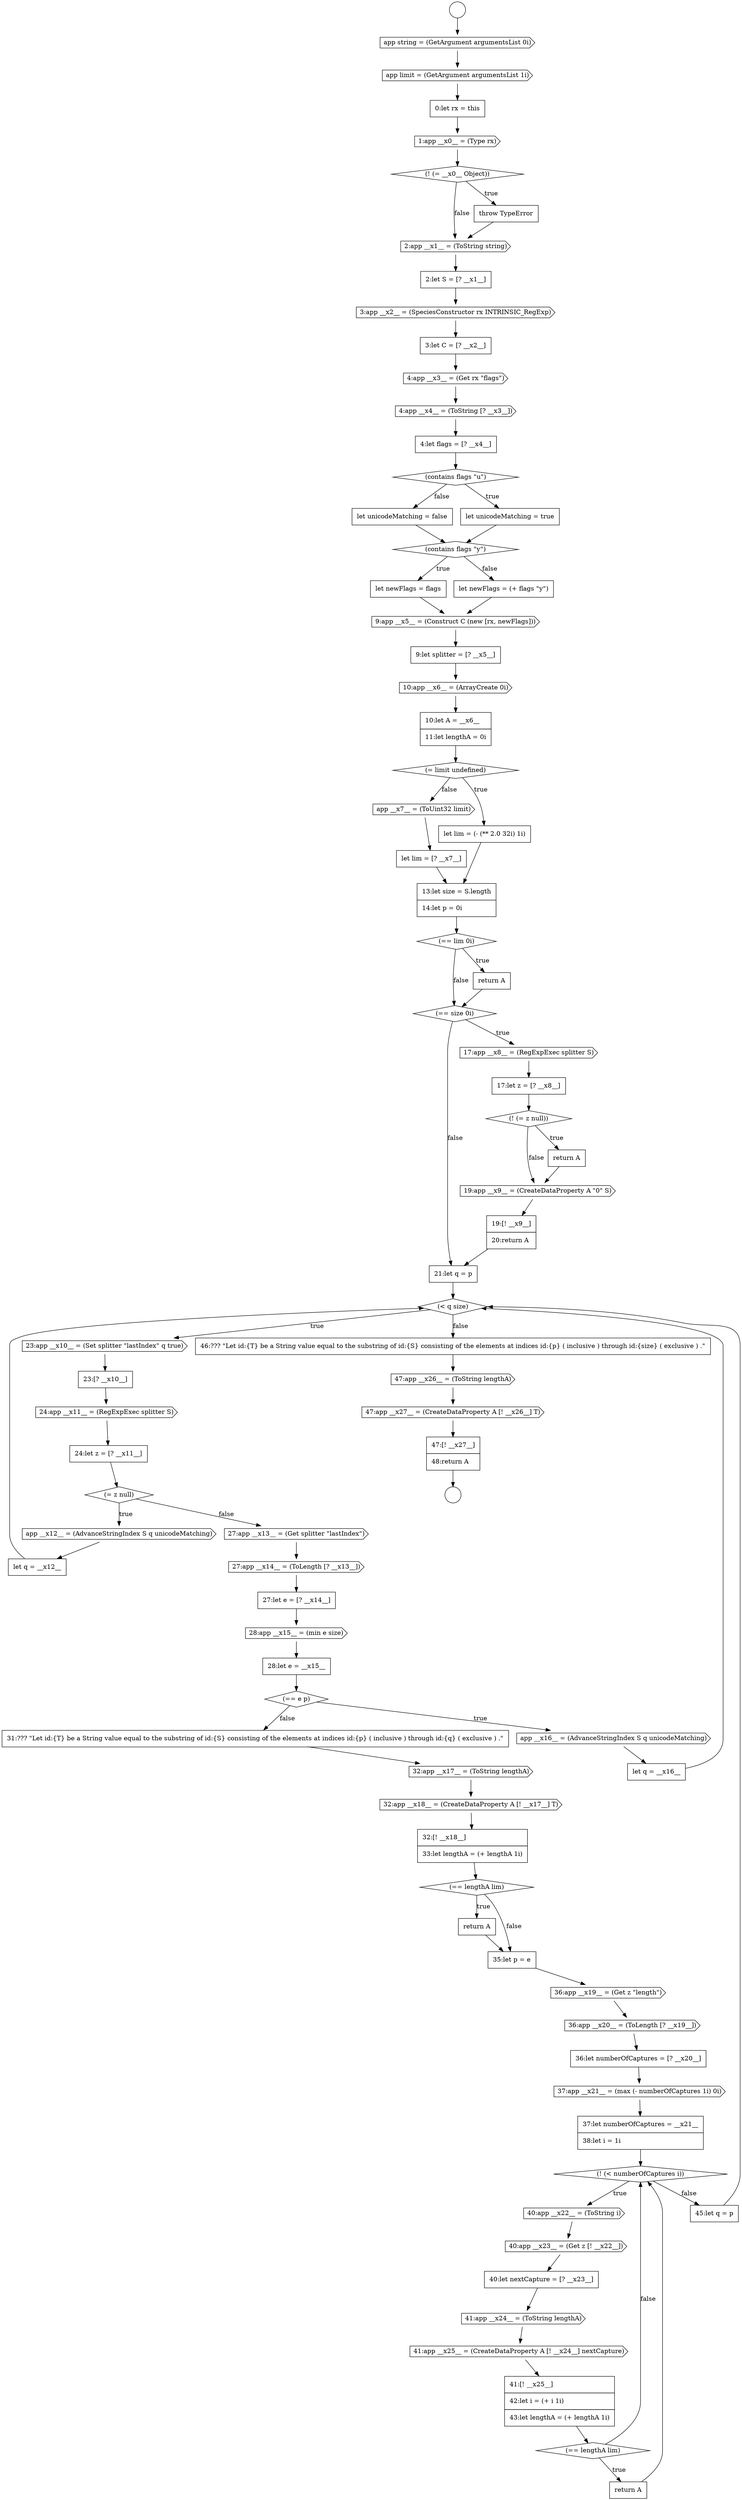 digraph {
  node13283 [shape=diamond, label=<<font color="black">(= limit undefined)</font>> color="black" fillcolor="white" style=filled]
  node13287 [shape=none, margin=0, label=<<font color="black">
    <table border="0" cellborder="1" cellspacing="0" cellpadding="10">
      <tr><td align="left">13:let size = S.length</td></tr>
      <tr><td align="left">14:let p = 0i</td></tr>
    </table>
  </font>> color="black" fillcolor="white" style=filled]
  node13305 [shape=none, margin=0, label=<<font color="black">
    <table border="0" cellborder="1" cellspacing="0" cellpadding="10">
      <tr><td align="left">let q = __x12__</td></tr>
    </table>
  </font>> color="black" fillcolor="white" style=filled]
  node13297 [shape=none, margin=0, label=<<font color="black">
    <table border="0" cellborder="1" cellspacing="0" cellpadding="10">
      <tr><td align="left">21:let q = p</td></tr>
    </table>
  </font>> color="black" fillcolor="white" style=filled]
  node13326 [shape=diamond, label=<<font color="black">(! (&lt; numberOfCaptures i))</font>> color="black" fillcolor="white" style=filled]
  node13334 [shape=none, margin=0, label=<<font color="black">
    <table border="0" cellborder="1" cellspacing="0" cellpadding="10">
      <tr><td align="left">return A</td></tr>
    </table>
  </font>> color="black" fillcolor="white" style=filled]
  node13299 [shape=cds, label=<<font color="black">23:app __x10__ = (Set splitter &quot;lastIndex&quot; q true)</font>> color="black" fillcolor="white" style=filled]
  node13266 [shape=cds, label=<<font color="black">2:app __x1__ = (ToString string)</font>> color="black" fillcolor="white" style=filled]
  node13321 [shape=cds, label=<<font color="black">36:app __x19__ = (Get z &quot;length&quot;)</font>> color="black" fillcolor="white" style=filled]
  node13302 [shape=none, margin=0, label=<<font color="black">
    <table border="0" cellborder="1" cellspacing="0" cellpadding="10">
      <tr><td align="left">24:let z = [? __x11__]</td></tr>
    </table>
  </font>> color="black" fillcolor="white" style=filled]
  node13317 [shape=none, margin=0, label=<<font color="black">
    <table border="0" cellborder="1" cellspacing="0" cellpadding="10">
      <tr><td align="left">32:[! __x18__]</td></tr>
      <tr><td align="left">33:let lengthA = (+ lengthA 1i)</td></tr>
    </table>
  </font>> color="black" fillcolor="white" style=filled]
  node13276 [shape=diamond, label=<<font color="black">(contains flags &quot;y&quot;)</font>> color="black" fillcolor="white" style=filled]
  node13270 [shape=cds, label=<<font color="black">4:app __x3__ = (Get rx &quot;flags&quot;)</font>> color="black" fillcolor="white" style=filled]
  node13298 [shape=diamond, label=<<font color="black">(&lt; q size)</font>> color="black" fillcolor="white" style=filled]
  node13258 [shape=circle label=" " color="black" fillcolor="white" style=filled]
  node13313 [shape=none, margin=0, label=<<font color="black">
    <table border="0" cellborder="1" cellspacing="0" cellpadding="10">
      <tr><td align="left">let q = __x16__</td></tr>
    </table>
  </font>> color="black" fillcolor="white" style=filled]
  node13280 [shape=none, margin=0, label=<<font color="black">
    <table border="0" cellborder="1" cellspacing="0" cellpadding="10">
      <tr><td align="left">9:let splitter = [? __x5__]</td></tr>
    </table>
  </font>> color="black" fillcolor="white" style=filled]
  node13273 [shape=diamond, label=<<font color="black">(contains flags &quot;u&quot;)</font>> color="black" fillcolor="white" style=filled]
  node13275 [shape=none, margin=0, label=<<font color="black">
    <table border="0" cellborder="1" cellspacing="0" cellpadding="10">
      <tr><td align="left">let unicodeMatching = false</td></tr>
    </table>
  </font>> color="black" fillcolor="white" style=filled]
  node13307 [shape=cds, label=<<font color="black">27:app __x14__ = (ToLength [? __x13__])</font>> color="black" fillcolor="white" style=filled]
  node13263 [shape=cds, label=<<font color="black">1:app __x0__ = (Type rx)</font>> color="black" fillcolor="white" style=filled]
  node13332 [shape=none, margin=0, label=<<font color="black">
    <table border="0" cellborder="1" cellspacing="0" cellpadding="10">
      <tr><td align="left">41:[! __x25__]</td></tr>
      <tr><td align="left">42:let i = (+ i 1i)</td></tr>
      <tr><td align="left">43:let lengthA = (+ lengthA 1i)</td></tr>
    </table>
  </font>> color="black" fillcolor="white" style=filled]
  node13295 [shape=cds, label=<<font color="black">19:app __x9__ = (CreateDataProperty A &quot;0&quot; S)</font>> color="black" fillcolor="white" style=filled]
  node13290 [shape=diamond, label=<<font color="black">(== size 0i)</font>> color="black" fillcolor="white" style=filled]
  node13312 [shape=cds, label=<<font color="black">app __x16__ = (AdvanceStringIndex S q unicodeMatching)</font>> color="black" fillcolor="white" style=filled]
  node13325 [shape=none, margin=0, label=<<font color="black">
    <table border="0" cellborder="1" cellspacing="0" cellpadding="10">
      <tr><td align="left">37:let numberOfCaptures = __x21__</td></tr>
      <tr><td align="left">38:let i = 1i</td></tr>
    </table>
  </font>> color="black" fillcolor="white" style=filled]
  node13286 [shape=none, margin=0, label=<<font color="black">
    <table border="0" cellborder="1" cellspacing="0" cellpadding="10">
      <tr><td align="left">let lim = [? __x7__]</td></tr>
    </table>
  </font>> color="black" fillcolor="white" style=filled]
  node13337 [shape=cds, label=<<font color="black">47:app __x26__ = (ToString lengthA)</font>> color="black" fillcolor="white" style=filled]
  node13265 [shape=none, margin=0, label=<<font color="black">
    <table border="0" cellborder="1" cellspacing="0" cellpadding="10">
      <tr><td align="left">throw TypeError</td></tr>
    </table>
  </font>> color="black" fillcolor="white" style=filled]
  node13322 [shape=cds, label=<<font color="black">36:app __x20__ = (ToLength [? __x19__])</font>> color="black" fillcolor="white" style=filled]
  node13260 [shape=cds, label=<<font color="black">app string = (GetArgument argumentsList 0i)</font>> color="black" fillcolor="white" style=filled]
  node13335 [shape=none, margin=0, label=<<font color="black">
    <table border="0" cellborder="1" cellspacing="0" cellpadding="10">
      <tr><td align="left">45:let q = p</td></tr>
    </table>
  </font>> color="black" fillcolor="white" style=filled]
  node13301 [shape=cds, label=<<font color="black">24:app __x11__ = (RegExpExec splitter S)</font>> color="black" fillcolor="white" style=filled]
  node13282 [shape=none, margin=0, label=<<font color="black">
    <table border="0" cellborder="1" cellspacing="0" cellpadding="10">
      <tr><td align="left">10:let A = __x6__</td></tr>
      <tr><td align="left">11:let lengthA = 0i</td></tr>
    </table>
  </font>> color="black" fillcolor="white" style=filled]
  node13269 [shape=none, margin=0, label=<<font color="black">
    <table border="0" cellborder="1" cellspacing="0" cellpadding="10">
      <tr><td align="left">3:let C = [? __x2__]</td></tr>
    </table>
  </font>> color="black" fillcolor="white" style=filled]
  node13309 [shape=cds, label=<<font color="black">28:app __x15__ = (min e size)</font>> color="black" fillcolor="white" style=filled]
  node13291 [shape=cds, label=<<font color="black">17:app __x8__ = (RegExpExec splitter S)</font>> color="black" fillcolor="white" style=filled]
  node13308 [shape=none, margin=0, label=<<font color="black">
    <table border="0" cellborder="1" cellspacing="0" cellpadding="10">
      <tr><td align="left">27:let e = [? __x14__]</td></tr>
    </table>
  </font>> color="black" fillcolor="white" style=filled]
  node13277 [shape=none, margin=0, label=<<font color="black">
    <table border="0" cellborder="1" cellspacing="0" cellpadding="10">
      <tr><td align="left">let newFlags = flags</td></tr>
    </table>
  </font>> color="black" fillcolor="white" style=filled]
  node13316 [shape=cds, label=<<font color="black">32:app __x18__ = (CreateDataProperty A [! __x17__] T)</font>> color="black" fillcolor="white" style=filled]
  node13264 [shape=diamond, label=<<font color="black">(! (= __x0__ Object))</font>> color="black" fillcolor="white" style=filled]
  node13331 [shape=cds, label=<<font color="black">41:app __x25__ = (CreateDataProperty A [! __x24__] nextCapture)</font>> color="black" fillcolor="white" style=filled]
  node13259 [shape=circle label=" " color="black" fillcolor="white" style=filled]
  node13336 [shape=none, margin=0, label=<<font color="black">
    <table border="0" cellborder="1" cellspacing="0" cellpadding="10">
      <tr><td align="left">46:??? &quot;Let id:{T} be a String value equal to the substring of id:{S} consisting of the elements at indices id:{p} ( inclusive ) through id:{size} ( exclusive ) .&quot;</td></tr>
    </table>
  </font>> color="black" fillcolor="white" style=filled]
  node13296 [shape=none, margin=0, label=<<font color="black">
    <table border="0" cellborder="1" cellspacing="0" cellpadding="10">
      <tr><td align="left">19:[! __x9__]</td></tr>
      <tr><td align="left">20:return A</td></tr>
    </table>
  </font>> color="black" fillcolor="white" style=filled]
  node13338 [shape=cds, label=<<font color="black">47:app __x27__ = (CreateDataProperty A [! __x26__] T)</font>> color="black" fillcolor="white" style=filled]
  node13281 [shape=cds, label=<<font color="black">10:app __x6__ = (ArrayCreate 0i)</font>> color="black" fillcolor="white" style=filled]
  node13319 [shape=none, margin=0, label=<<font color="black">
    <table border="0" cellborder="1" cellspacing="0" cellpadding="10">
      <tr><td align="left">return A</td></tr>
    </table>
  </font>> color="black" fillcolor="white" style=filled]
  node13300 [shape=none, margin=0, label=<<font color="black">
    <table border="0" cellborder="1" cellspacing="0" cellpadding="10">
      <tr><td align="left">23:[? __x10__]</td></tr>
    </table>
  </font>> color="black" fillcolor="white" style=filled]
  node13323 [shape=none, margin=0, label=<<font color="black">
    <table border="0" cellborder="1" cellspacing="0" cellpadding="10">
      <tr><td align="left">36:let numberOfCaptures = [? __x20__]</td></tr>
    </table>
  </font>> color="black" fillcolor="white" style=filled]
  node13272 [shape=none, margin=0, label=<<font color="black">
    <table border="0" cellborder="1" cellspacing="0" cellpadding="10">
      <tr><td align="left">4:let flags = [? __x4__]</td></tr>
    </table>
  </font>> color="black" fillcolor="white" style=filled]
  node13304 [shape=cds, label=<<font color="black">app __x12__ = (AdvanceStringIndex S q unicodeMatching)</font>> color="black" fillcolor="white" style=filled]
  node13339 [shape=none, margin=0, label=<<font color="black">
    <table border="0" cellborder="1" cellspacing="0" cellpadding="10">
      <tr><td align="left">47:[! __x27__]</td></tr>
      <tr><td align="left">48:return A</td></tr>
    </table>
  </font>> color="black" fillcolor="white" style=filled]
  node13330 [shape=cds, label=<<font color="black">41:app __x24__ = (ToString lengthA)</font>> color="black" fillcolor="white" style=filled]
  node13310 [shape=none, margin=0, label=<<font color="black">
    <table border="0" cellborder="1" cellspacing="0" cellpadding="10">
      <tr><td align="left">28:let e = __x15__</td></tr>
    </table>
  </font>> color="black" fillcolor="white" style=filled]
  node13292 [shape=none, margin=0, label=<<font color="black">
    <table border="0" cellborder="1" cellspacing="0" cellpadding="10">
      <tr><td align="left">17:let z = [? __x8__]</td></tr>
    </table>
  </font>> color="black" fillcolor="white" style=filled]
  node13268 [shape=cds, label=<<font color="black">3:app __x2__ = (SpeciesConstructor rx INTRINSIC_RegExp)</font>> color="black" fillcolor="white" style=filled]
  node13278 [shape=none, margin=0, label=<<font color="black">
    <table border="0" cellborder="1" cellspacing="0" cellpadding="10">
      <tr><td align="left">let newFlags = (+ flags &quot;y&quot;)</td></tr>
    </table>
  </font>> color="black" fillcolor="white" style=filled]
  node13327 [shape=cds, label=<<font color="black">40:app __x22__ = (ToString i)</font>> color="black" fillcolor="white" style=filled]
  node13293 [shape=diamond, label=<<font color="black">(! (= z null))</font>> color="black" fillcolor="white" style=filled]
  node13285 [shape=cds, label=<<font color="black">app __x7__ = (ToUint32 limit)</font>> color="black" fillcolor="white" style=filled]
  node13261 [shape=cds, label=<<font color="black">app limit = (GetArgument argumentsList 1i)</font>> color="black" fillcolor="white" style=filled]
  node13315 [shape=cds, label=<<font color="black">32:app __x17__ = (ToString lengthA)</font>> color="black" fillcolor="white" style=filled]
  node13320 [shape=none, margin=0, label=<<font color="black">
    <table border="0" cellborder="1" cellspacing="0" cellpadding="10">
      <tr><td align="left">35:let p = e</td></tr>
    </table>
  </font>> color="black" fillcolor="white" style=filled]
  node13284 [shape=none, margin=0, label=<<font color="black">
    <table border="0" cellborder="1" cellspacing="0" cellpadding="10">
      <tr><td align="left">let lim = (- (** 2.0 32i) 1i)</td></tr>
    </table>
  </font>> color="black" fillcolor="white" style=filled]
  node13271 [shape=cds, label=<<font color="black">4:app __x4__ = (ToString [? __x3__])</font>> color="black" fillcolor="white" style=filled]
  node13324 [shape=cds, label=<<font color="black">37:app __x21__ = (max (- numberOfCaptures 1i) 0i)</font>> color="black" fillcolor="white" style=filled]
  node13303 [shape=diamond, label=<<font color="black">(= z null)</font>> color="black" fillcolor="white" style=filled]
  node13333 [shape=diamond, label=<<font color="black">(== lengthA lim)</font>> color="black" fillcolor="white" style=filled]
  node13318 [shape=diamond, label=<<font color="black">(== lengthA lim)</font>> color="black" fillcolor="white" style=filled]
  node13288 [shape=diamond, label=<<font color="black">(== lim 0i)</font>> color="black" fillcolor="white" style=filled]
  node13267 [shape=none, margin=0, label=<<font color="black">
    <table border="0" cellborder="1" cellspacing="0" cellpadding="10">
      <tr><td align="left">2:let S = [? __x1__]</td></tr>
    </table>
  </font>> color="black" fillcolor="white" style=filled]
  node13328 [shape=cds, label=<<font color="black">40:app __x23__ = (Get z [! __x22__])</font>> color="black" fillcolor="white" style=filled]
  node13329 [shape=none, margin=0, label=<<font color="black">
    <table border="0" cellborder="1" cellspacing="0" cellpadding="10">
      <tr><td align="left">40:let nextCapture = [? __x23__]</td></tr>
    </table>
  </font>> color="black" fillcolor="white" style=filled]
  node13314 [shape=none, margin=0, label=<<font color="black">
    <table border="0" cellborder="1" cellspacing="0" cellpadding="10">
      <tr><td align="left">31:??? &quot;Let id:{T} be a String value equal to the substring of id:{S} consisting of the elements at indices id:{p} ( inclusive ) through id:{q} ( exclusive ) .&quot;</td></tr>
    </table>
  </font>> color="black" fillcolor="white" style=filled]
  node13294 [shape=none, margin=0, label=<<font color="black">
    <table border="0" cellborder="1" cellspacing="0" cellpadding="10">
      <tr><td align="left">return A</td></tr>
    </table>
  </font>> color="black" fillcolor="white" style=filled]
  node13262 [shape=none, margin=0, label=<<font color="black">
    <table border="0" cellborder="1" cellspacing="0" cellpadding="10">
      <tr><td align="left">0:let rx = this</td></tr>
    </table>
  </font>> color="black" fillcolor="white" style=filled]
  node13279 [shape=cds, label=<<font color="black">9:app __x5__ = (Construct C (new [rx, newFlags]))</font>> color="black" fillcolor="white" style=filled]
  node13289 [shape=none, margin=0, label=<<font color="black">
    <table border="0" cellborder="1" cellspacing="0" cellpadding="10">
      <tr><td align="left">return A</td></tr>
    </table>
  </font>> color="black" fillcolor="white" style=filled]
  node13274 [shape=none, margin=0, label=<<font color="black">
    <table border="0" cellborder="1" cellspacing="0" cellpadding="10">
      <tr><td align="left">let unicodeMatching = true</td></tr>
    </table>
  </font>> color="black" fillcolor="white" style=filled]
  node13306 [shape=cds, label=<<font color="black">27:app __x13__ = (Get splitter &quot;lastIndex&quot;)</font>> color="black" fillcolor="white" style=filled]
  node13311 [shape=diamond, label=<<font color="black">(== e p)</font>> color="black" fillcolor="white" style=filled]
  node13305 -> node13298 [ color="black"]
  node13328 -> node13329 [ color="black"]
  node13337 -> node13338 [ color="black"]
  node13286 -> node13287 [ color="black"]
  node13274 -> node13276 [ color="black"]
  node13284 -> node13287 [ color="black"]
  node13326 -> node13327 [label=<<font color="black">true</font>> color="black"]
  node13326 -> node13335 [label=<<font color="black">false</font>> color="black"]
  node13272 -> node13273 [ color="black"]
  node13300 -> node13301 [ color="black"]
  node13277 -> node13279 [ color="black"]
  node13308 -> node13309 [ color="black"]
  node13287 -> node13288 [ color="black"]
  node13280 -> node13281 [ color="black"]
  node13278 -> node13279 [ color="black"]
  node13317 -> node13318 [ color="black"]
  node13310 -> node13311 [ color="black"]
  node13290 -> node13291 [label=<<font color="black">true</font>> color="black"]
  node13290 -> node13297 [label=<<font color="black">false</font>> color="black"]
  node13320 -> node13321 [ color="black"]
  node13321 -> node13322 [ color="black"]
  node13331 -> node13332 [ color="black"]
  node13324 -> node13325 [ color="black"]
  node13270 -> node13271 [ color="black"]
  node13275 -> node13276 [ color="black"]
  node13282 -> node13283 [ color="black"]
  node13306 -> node13307 [ color="black"]
  node13334 -> node13326 [ color="black"]
  node13265 -> node13266 [ color="black"]
  node13311 -> node13312 [label=<<font color="black">true</font>> color="black"]
  node13311 -> node13314 [label=<<font color="black">false</font>> color="black"]
  node13322 -> node13323 [ color="black"]
  node13262 -> node13263 [ color="black"]
  node13327 -> node13328 [ color="black"]
  node13332 -> node13333 [ color="black"]
  node13268 -> node13269 [ color="black"]
  node13279 -> node13280 [ color="black"]
  node13293 -> node13294 [label=<<font color="black">true</font>> color="black"]
  node13293 -> node13295 [label=<<font color="black">false</font>> color="black"]
  node13276 -> node13277 [label=<<font color="black">true</font>> color="black"]
  node13276 -> node13278 [label=<<font color="black">false</font>> color="black"]
  node13304 -> node13305 [ color="black"]
  node13307 -> node13308 [ color="black"]
  node13314 -> node13315 [ color="black"]
  node13318 -> node13319 [label=<<font color="black">true</font>> color="black"]
  node13318 -> node13320 [label=<<font color="black">false</font>> color="black"]
  node13338 -> node13339 [ color="black"]
  node13303 -> node13304 [label=<<font color="black">true</font>> color="black"]
  node13303 -> node13306 [label=<<font color="black">false</font>> color="black"]
  node13288 -> node13289 [label=<<font color="black">true</font>> color="black"]
  node13288 -> node13290 [label=<<font color="black">false</font>> color="black"]
  node13296 -> node13297 [ color="black"]
  node13309 -> node13310 [ color="black"]
  node13330 -> node13331 [ color="black"]
  node13319 -> node13320 [ color="black"]
  node13258 -> node13260 [ color="black"]
  node13339 -> node13259 [ color="black"]
  node13289 -> node13290 [ color="black"]
  node13273 -> node13274 [label=<<font color="black">true</font>> color="black"]
  node13273 -> node13275 [label=<<font color="black">false</font>> color="black"]
  node13297 -> node13298 [ color="black"]
  node13261 -> node13262 [ color="black"]
  node13285 -> node13286 [ color="black"]
  node13329 -> node13330 [ color="black"]
  node13302 -> node13303 [ color="black"]
  node13292 -> node13293 [ color="black"]
  node13291 -> node13292 [ color="black"]
  node13315 -> node13316 [ color="black"]
  node13260 -> node13261 [ color="black"]
  node13325 -> node13326 [ color="black"]
  node13266 -> node13267 [ color="black"]
  node13295 -> node13296 [ color="black"]
  node13335 -> node13298 [ color="black"]
  node13283 -> node13284 [label=<<font color="black">true</font>> color="black"]
  node13283 -> node13285 [label=<<font color="black">false</font>> color="black"]
  node13271 -> node13272 [ color="black"]
  node13298 -> node13299 [label=<<font color="black">true</font>> color="black"]
  node13298 -> node13336 [label=<<font color="black">false</font>> color="black"]
  node13263 -> node13264 [ color="black"]
  node13336 -> node13337 [ color="black"]
  node13267 -> node13268 [ color="black"]
  node13264 -> node13265 [label=<<font color="black">true</font>> color="black"]
  node13264 -> node13266 [label=<<font color="black">false</font>> color="black"]
  node13323 -> node13324 [ color="black"]
  node13313 -> node13298 [ color="black"]
  node13281 -> node13282 [ color="black"]
  node13312 -> node13313 [ color="black"]
  node13294 -> node13295 [ color="black"]
  node13301 -> node13302 [ color="black"]
  node13316 -> node13317 [ color="black"]
  node13333 -> node13334 [label=<<font color="black">true</font>> color="black"]
  node13333 -> node13326 [label=<<font color="black">false</font>> color="black"]
  node13299 -> node13300 [ color="black"]
  node13269 -> node13270 [ color="black"]
}
